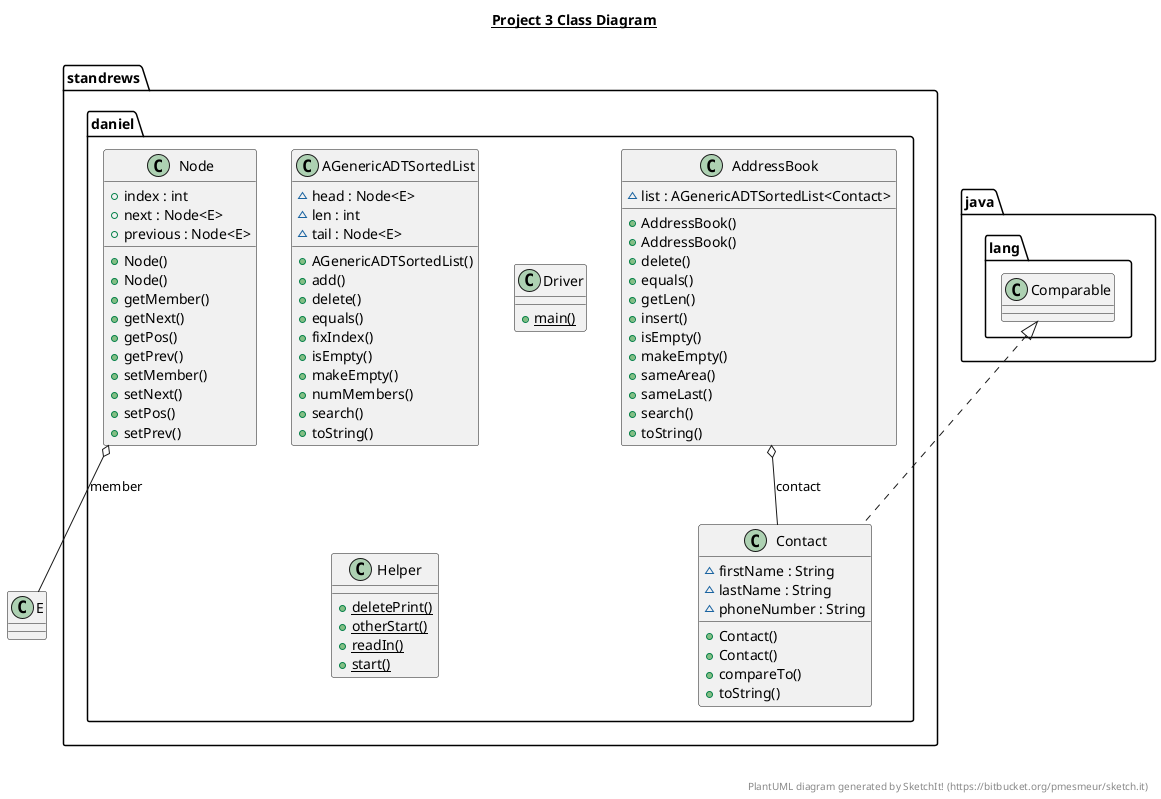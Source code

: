 @startuml

title __Project 3 Class Diagram__\n

  namespace standrews.daniel {
    class AGenericADTSortedList {
        ~ head : Node<E>
        ~ len : int
        ~ tail : Node<E>
        + AGenericADTSortedList()
        + add()
        + delete()
        + equals()
        + fixIndex()
        + isEmpty()
        + makeEmpty()
        + numMembers()
        + search()
        + toString()
    }
  }
  

  namespace standrews.daniel {
    class AddressBook {
        ~ list : AGenericADTSortedList<Contact>
        + AddressBook()
        + AddressBook()
        + delete()
        + equals()
        + getLen()
        + insert()
        + isEmpty()
        + makeEmpty()
        + sameArea()
        + sameLast()
        + search()
        + toString()
    }
  }
  

  namespace standrews.daniel {
    class Contact {
        ~ firstName : String
        ~ lastName : String
        ~ phoneNumber : String
        + Contact()
        + Contact()
        + compareTo()
        + toString()
    }
  }
  

  namespace standrews.daniel {
    class Driver {
        {static} + main()
    }
  }
  

  namespace standrews.daniel {
    class Helper {
        {static} + deletePrint()
        {static} + otherStart()
        {static} + readIn()
        {static} + start()
    }
  }
  

  namespace standrews.daniel {
    class Node {
        + index : int
        + next : Node<E>
        + previous : Node<E>
        + Node()
        + Node()
        + getMember()
        + getNext()
        + getPos()
        + getPrev()
        + setMember()
        + setNext()
        + setPos()
        + setPrev()
    }
  }
  

  AddressBook o-- Contact : contact
  Contact .up.|> java.lang.Comparable
  Node o-- E : member


right footer


PlantUML diagram generated by SketchIt! (https://bitbucket.org/pmesmeur/sketch.it)
endfooter

@enduml
